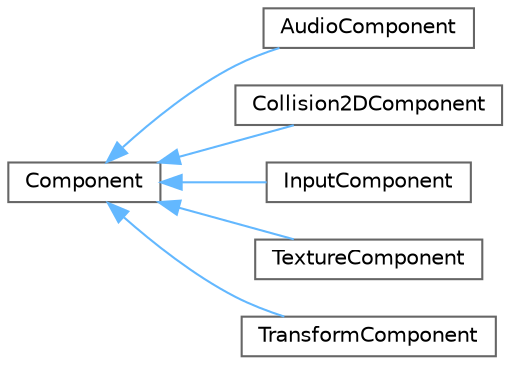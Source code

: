 digraph "Graphical Class Hierarchy"
{
 // LATEX_PDF_SIZE
  bgcolor="transparent";
  edge [fontname=Helvetica,fontsize=10,labelfontname=Helvetica,labelfontsize=10];
  node [fontname=Helvetica,fontsize=10,shape=box,height=0.2,width=0.4];
  rankdir="LR";
  Node0 [id="Node000000",label="Component",height=0.2,width=0.4,color="grey40", fillcolor="white", style="filled",URL="$struct_component.html",tooltip="The Component struct represents a base class for all components attached to game entities."];
  Node0 -> Node1 [id="edge1_Node000000_Node000001",dir="back",color="steelblue1",style="solid",tooltip=" "];
  Node1 [id="Node000001",label="AudioComponent",height=0.2,width=0.4,color="grey40", fillcolor="white", style="filled",URL="$struct_audio_component.html",tooltip="The AudioComponent class represents a component for handling audio in the game."];
  Node0 -> Node2 [id="edge2_Node000000_Node000002",dir="back",color="steelblue1",style="solid",tooltip=" "];
  Node2 [id="Node000002",label="Collision2DComponent",height=0.2,width=0.4,color="grey40", fillcolor="white", style="filled",URL="$struct_collision2_d_component.html",tooltip="The Collision2DComponent class represents a component for handling 2D collision detection."];
  Node0 -> Node3 [id="edge3_Node000000_Node000003",dir="back",color="steelblue1",style="solid",tooltip=" "];
  Node3 [id="Node000003",label="InputComponent",height=0.2,width=0.4,color="grey40", fillcolor="white", style="filled",URL="$struct_input_component.html",tooltip="InputComponent class manages input for the associated game entity."];
  Node0 -> Node4 [id="edge4_Node000000_Node000004",dir="back",color="steelblue1",style="solid",tooltip=" "];
  Node4 [id="Node000004",label="TextureComponent",height=0.2,width=0.4,color="grey40", fillcolor="white", style="filled",URL="$struct_texture_component.html",tooltip="The TextureComponent struct represents a component responsible for rendering textures."];
  Node0 -> Node5 [id="edge5_Node000000_Node000005",dir="back",color="steelblue1",style="solid",tooltip=" "];
  Node5 [id="Node000005",label="TransformComponent",height=0.2,width=0.4,color="grey40", fillcolor="white", style="filled",URL="$struct_transform_component.html",tooltip="The TransformComponent struct represents a component responsible for managing the position and size o..."];
}
